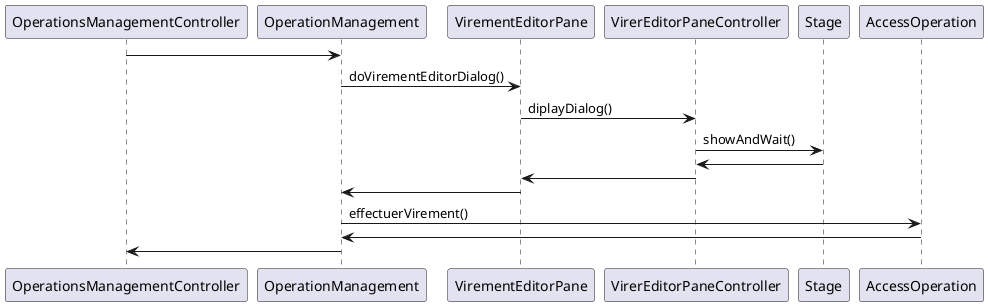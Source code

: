 @startuml Virement de compte à compte

OperationsManagementController -> OperationManagement
OperationManagement -> VirementEditorPane : doVirementEditorDialog()
VirementEditorPane -> VirerEditorPaneController: diplayDialog()
VirerEditorPaneController -> Stage : showAndWait()
Stage -> VirerEditorPaneController
VirerEditorPaneController -> VirementEditorPane
VirementEditorPane -> OperationManagement
OperationManagement -> AccessOperation : effectuerVirement()
AccessOperation -> OperationManagement
OperationManagement -> OperationsManagementController

@enduml